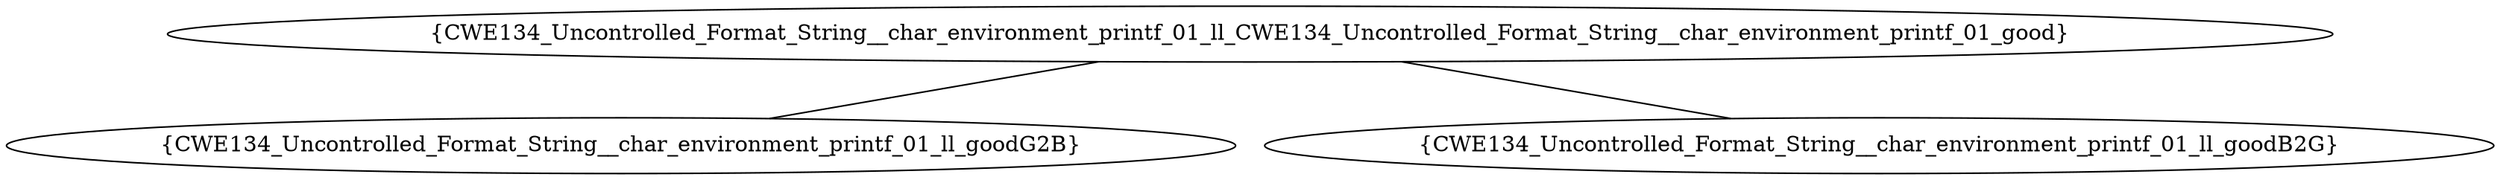 graph "cg graph" {
CWE134_Uncontrolled_Format_String__char_environment_printf_01_ll_CWE134_Uncontrolled_Format_String__char_environment_printf_01_good [label="{CWE134_Uncontrolled_Format_String__char_environment_printf_01_ll_CWE134_Uncontrolled_Format_String__char_environment_printf_01_good}"];
CWE134_Uncontrolled_Format_String__char_environment_printf_01_ll_goodG2B [label="{CWE134_Uncontrolled_Format_String__char_environment_printf_01_ll_goodG2B}"];
CWE134_Uncontrolled_Format_String__char_environment_printf_01_ll_goodB2G [label="{CWE134_Uncontrolled_Format_String__char_environment_printf_01_ll_goodB2G}"];
CWE134_Uncontrolled_Format_String__char_environment_printf_01_ll_CWE134_Uncontrolled_Format_String__char_environment_printf_01_good -- CWE134_Uncontrolled_Format_String__char_environment_printf_01_ll_goodG2B;
CWE134_Uncontrolled_Format_String__char_environment_printf_01_ll_CWE134_Uncontrolled_Format_String__char_environment_printf_01_good -- CWE134_Uncontrolled_Format_String__char_environment_printf_01_ll_goodB2G;
}

